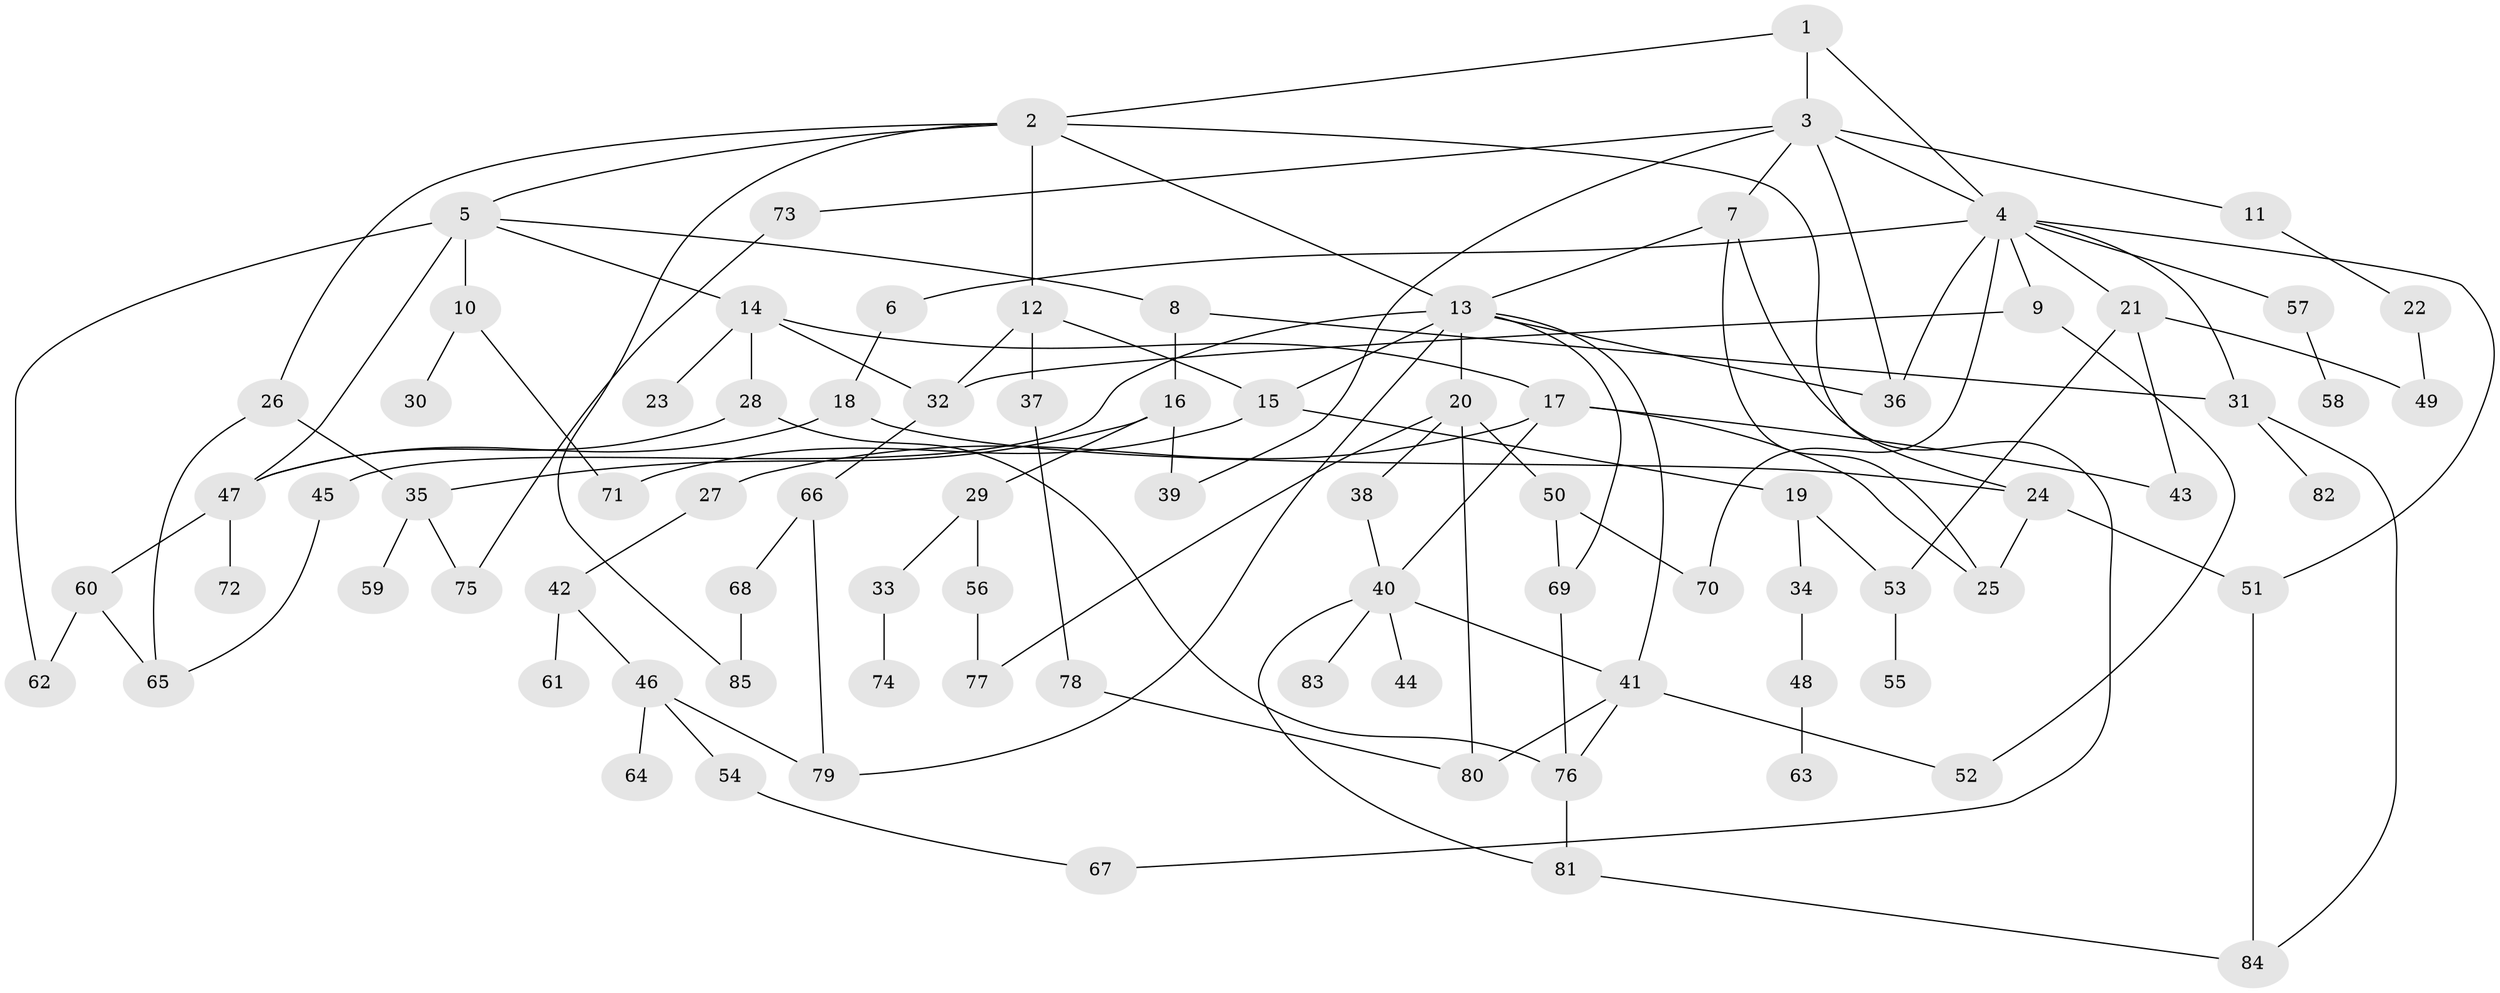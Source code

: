 // coarse degree distribution, {7: 0.016666666666666666, 6: 0.08333333333333333, 3: 0.21666666666666667, 2: 0.2, 4: 0.15, 9: 0.03333333333333333, 5: 0.1, 1: 0.2}
// Generated by graph-tools (version 1.1) at 2025/36/03/04/25 23:36:09]
// undirected, 85 vertices, 125 edges
graph export_dot {
  node [color=gray90,style=filled];
  1;
  2;
  3;
  4;
  5;
  6;
  7;
  8;
  9;
  10;
  11;
  12;
  13;
  14;
  15;
  16;
  17;
  18;
  19;
  20;
  21;
  22;
  23;
  24;
  25;
  26;
  27;
  28;
  29;
  30;
  31;
  32;
  33;
  34;
  35;
  36;
  37;
  38;
  39;
  40;
  41;
  42;
  43;
  44;
  45;
  46;
  47;
  48;
  49;
  50;
  51;
  52;
  53;
  54;
  55;
  56;
  57;
  58;
  59;
  60;
  61;
  62;
  63;
  64;
  65;
  66;
  67;
  68;
  69;
  70;
  71;
  72;
  73;
  74;
  75;
  76;
  77;
  78;
  79;
  80;
  81;
  82;
  83;
  84;
  85;
  1 -- 2;
  1 -- 3;
  1 -- 4;
  2 -- 5;
  2 -- 12;
  2 -- 26;
  2 -- 85;
  2 -- 24;
  2 -- 13;
  3 -- 7;
  3 -- 11;
  3 -- 73;
  3 -- 39;
  3 -- 36;
  3 -- 4;
  4 -- 6;
  4 -- 9;
  4 -- 21;
  4 -- 57;
  4 -- 70;
  4 -- 31;
  4 -- 36;
  4 -- 51;
  5 -- 8;
  5 -- 10;
  5 -- 14;
  5 -- 62;
  5 -- 47;
  6 -- 18;
  7 -- 13;
  7 -- 25;
  7 -- 67;
  8 -- 16;
  8 -- 31;
  9 -- 32;
  9 -- 52;
  10 -- 30;
  10 -- 71;
  11 -- 22;
  12 -- 37;
  12 -- 32;
  12 -- 15;
  13 -- 15;
  13 -- 20;
  13 -- 36;
  13 -- 45;
  13 -- 69;
  13 -- 79;
  13 -- 41;
  14 -- 17;
  14 -- 23;
  14 -- 28;
  14 -- 32;
  15 -- 19;
  15 -- 71;
  16 -- 29;
  16 -- 35;
  16 -- 39;
  17 -- 27;
  17 -- 43;
  17 -- 40;
  17 -- 25;
  18 -- 24;
  18 -- 47;
  19 -- 34;
  19 -- 53;
  20 -- 38;
  20 -- 50;
  20 -- 77;
  20 -- 80;
  21 -- 49;
  21 -- 53;
  21 -- 43;
  22 -- 49;
  24 -- 51;
  24 -- 25;
  26 -- 35;
  26 -- 65;
  27 -- 42;
  28 -- 47;
  28 -- 76;
  29 -- 33;
  29 -- 56;
  31 -- 82;
  31 -- 84;
  32 -- 66;
  33 -- 74;
  34 -- 48;
  35 -- 59;
  35 -- 75;
  37 -- 78;
  38 -- 40;
  40 -- 41;
  40 -- 44;
  40 -- 81;
  40 -- 83;
  41 -- 52;
  41 -- 76;
  41 -- 80;
  42 -- 46;
  42 -- 61;
  45 -- 65;
  46 -- 54;
  46 -- 64;
  46 -- 79;
  47 -- 60;
  47 -- 72;
  48 -- 63;
  50 -- 69;
  50 -- 70;
  51 -- 84;
  53 -- 55;
  54 -- 67;
  56 -- 77;
  57 -- 58;
  60 -- 62;
  60 -- 65;
  66 -- 68;
  66 -- 79;
  68 -- 85;
  69 -- 76;
  73 -- 75;
  76 -- 81;
  78 -- 80;
  81 -- 84;
}
